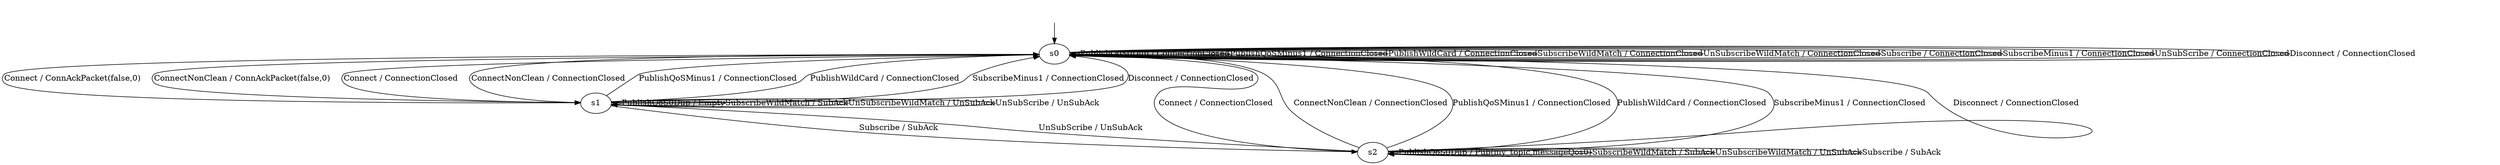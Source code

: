 digraph h0 {
s0 [label="s0"];
s1 [label="s1"];
s2 [label="s2"];
s0 -> s1 [label="Connect / ConnAckPacket(false,0)"];
s0 -> s1 [label="ConnectNonClean / ConnAckPacket(false,0)"];
s0 -> s0 [label="PublishQoS0Dup / ConnectionClosed"];
s0 -> s0 [label="PublishQoSMinus1 / ConnectionClosed"];
s0 -> s0 [label="PublishWildCard / ConnectionClosed"];
s0 -> s0 [label="SubscribeWildMatch / ConnectionClosed"];
s0 -> s0 [label="UnSubscribeWildMatch / ConnectionClosed"];
s0 -> s0 [label="Subscribe / ConnectionClosed"];
s0 -> s0 [label="SubscribeMinus1 / ConnectionClosed"];
s0 -> s0 [label="UnSubScribe / ConnectionClosed"];
s0 -> s0 [label="Disconnect / ConnectionClosed"];
s1 -> s0 [label="Connect / ConnectionClosed"];
s1 -> s0 [label="ConnectNonClean / ConnectionClosed"];
s1 -> s1 [label="PublishQoS0Dup / Empty"];
s1 -> s0 [label="PublishQoSMinus1 / ConnectionClosed"];
s1 -> s0 [label="PublishWildCard / ConnectionClosed"];
s1 -> s1 [label="SubscribeWildMatch / SubAck"];
s1 -> s1 [label="UnSubscribeWildMatch / UnSubAck"];
s1 -> s2 [label="Subscribe / SubAck"];
s1 -> s0 [label="SubscribeMinus1 / ConnectionClosed"];
s1 -> s1 [label="UnSubScribe / UnSubAck"];
s1 -> s0 [label="Disconnect / ConnectionClosed"];
s2 -> s0 [label="Connect / ConnectionClosed"];
s2 -> s0 [label="ConnectNonClean / ConnectionClosed"];
s2 -> s2 [label="PublishQoS0Dup / Pub(my_topic,messageQos0)"];
s2 -> s0 [label="PublishQoSMinus1 / ConnectionClosed"];
s2 -> s0 [label="PublishWildCard / ConnectionClosed"];
s2 -> s2 [label="SubscribeWildMatch / SubAck"];
s2 -> s2 [label="UnSubscribeWildMatch / UnSubAck"];
s2 -> s2 [label="Subscribe / SubAck"];
s2 -> s0 [label="SubscribeMinus1 / ConnectionClosed"];
s2 -> s1 [label="UnSubScribe / UnSubAck"];
s2 -> s0 [label="Disconnect / ConnectionClosed"];
__start0 [shape=none, label=""];
__start0 -> s0 [label=""];
}
